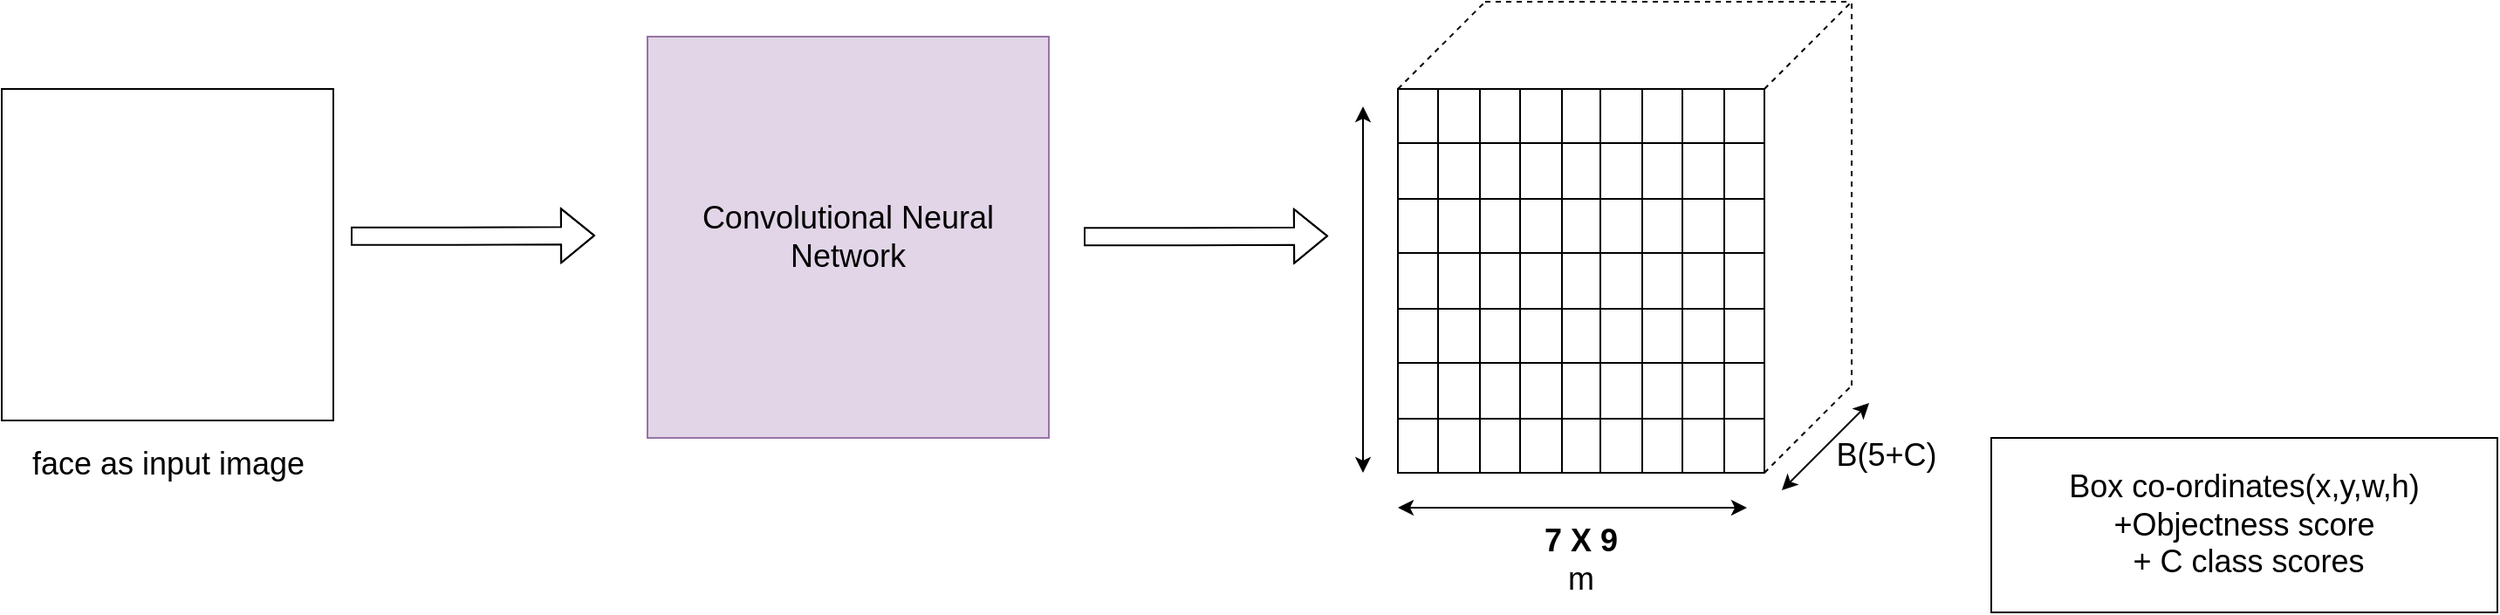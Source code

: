 <mxfile version="20.5.3" type="github">
  <diagram id="HXi_V4lzNJAsQVqTlTgc" name="Page-1">
    <mxGraphModel dx="2830" dy="957" grid="1" gridSize="10" guides="1" tooltips="1" connect="1" arrows="1" fold="1" page="1" pageScale="1" pageWidth="1100" pageHeight="850" math="0" shadow="0">
      <root>
        <mxCell id="0" />
        <mxCell id="1" parent="0" />
        <mxCell id="dxBMr5hOVsrZBSF7ixPA-187" value="" style="shape=flexArrow;endArrow=classic;html=1;rounded=0;" parent="1" edge="1">
          <mxGeometry width="50" height="50" relative="1" as="geometry">
            <mxPoint x="-550" y="364.38" as="sourcePoint" />
            <mxPoint x="-410" y="364" as="targetPoint" />
            <Array as="points">
              <mxPoint x="-490" y="364.38" />
            </Array>
          </mxGeometry>
        </mxCell>
        <mxCell id="dxBMr5hOVsrZBSF7ixPA-188" value="&lt;font style=&quot;font-size: 18px;&quot;&gt;Convolutional Neural Network&lt;/font&gt;" style="whiteSpace=wrap;html=1;aspect=fixed;fillColor=#e1d5e7;strokeColor=#9673a6;" parent="1" vertex="1">
          <mxGeometry x="-380" y="250" width="230" height="230" as="geometry" />
        </mxCell>
        <mxCell id="dxBMr5hOVsrZBSF7ixPA-189" value="" style="shape=table;startSize=0;container=1;collapsible=0;childLayout=tableLayout;fontSize=18;" parent="1" vertex="1">
          <mxGeometry x="50" y="280" width="210" height="220" as="geometry" />
        </mxCell>
        <mxCell id="dxBMr5hOVsrZBSF7ixPA-190" value="" style="shape=tableRow;horizontal=0;startSize=0;swimlaneHead=0;swimlaneBody=0;top=0;left=0;bottom=0;right=0;collapsible=0;dropTarget=0;fillColor=none;points=[[0,0.5],[1,0.5]];portConstraint=eastwest;fontSize=18;" parent="dxBMr5hOVsrZBSF7ixPA-189" vertex="1">
          <mxGeometry width="210" height="31" as="geometry" />
        </mxCell>
        <mxCell id="dxBMr5hOVsrZBSF7ixPA-191" value="" style="shape=partialRectangle;html=1;whiteSpace=wrap;connectable=0;overflow=hidden;fillColor=none;top=0;left=0;bottom=0;right=0;pointerEvents=1;fontSize=18;" parent="dxBMr5hOVsrZBSF7ixPA-190" vertex="1">
          <mxGeometry width="23" height="31" as="geometry">
            <mxRectangle width="23" height="31" as="alternateBounds" />
          </mxGeometry>
        </mxCell>
        <mxCell id="dxBMr5hOVsrZBSF7ixPA-192" value="" style="shape=partialRectangle;html=1;whiteSpace=wrap;connectable=0;overflow=hidden;fillColor=none;top=0;left=0;bottom=0;right=0;pointerEvents=1;fontSize=18;" parent="dxBMr5hOVsrZBSF7ixPA-190" vertex="1">
          <mxGeometry x="23" width="24" height="31" as="geometry">
            <mxRectangle width="24" height="31" as="alternateBounds" />
          </mxGeometry>
        </mxCell>
        <mxCell id="dxBMr5hOVsrZBSF7ixPA-193" value="" style="shape=partialRectangle;html=1;whiteSpace=wrap;connectable=0;overflow=hidden;fillColor=none;top=0;left=0;bottom=0;right=0;pointerEvents=1;fontSize=18;" parent="dxBMr5hOVsrZBSF7ixPA-190" vertex="1">
          <mxGeometry x="47" width="23" height="31" as="geometry">
            <mxRectangle width="23" height="31" as="alternateBounds" />
          </mxGeometry>
        </mxCell>
        <mxCell id="dxBMr5hOVsrZBSF7ixPA-194" value="" style="shape=partialRectangle;html=1;whiteSpace=wrap;connectable=0;overflow=hidden;fillColor=none;top=0;left=0;bottom=0;right=0;pointerEvents=1;fontSize=18;" parent="dxBMr5hOVsrZBSF7ixPA-190" vertex="1">
          <mxGeometry x="70" width="24" height="31" as="geometry">
            <mxRectangle width="24" height="31" as="alternateBounds" />
          </mxGeometry>
        </mxCell>
        <mxCell id="dxBMr5hOVsrZBSF7ixPA-195" value="" style="shape=partialRectangle;html=1;whiteSpace=wrap;connectable=0;overflow=hidden;fillColor=none;top=0;left=0;bottom=0;right=0;pointerEvents=1;fontSize=18;" parent="dxBMr5hOVsrZBSF7ixPA-190" vertex="1">
          <mxGeometry x="94" width="22" height="31" as="geometry">
            <mxRectangle width="22" height="31" as="alternateBounds" />
          </mxGeometry>
        </mxCell>
        <mxCell id="dxBMr5hOVsrZBSF7ixPA-196" value="" style="shape=partialRectangle;html=1;whiteSpace=wrap;connectable=0;overflow=hidden;fillColor=none;top=0;left=0;bottom=0;right=0;pointerEvents=1;fontSize=18;" parent="dxBMr5hOVsrZBSF7ixPA-190" vertex="1">
          <mxGeometry x="116" width="24" height="31" as="geometry">
            <mxRectangle width="24" height="31" as="alternateBounds" />
          </mxGeometry>
        </mxCell>
        <mxCell id="dxBMr5hOVsrZBSF7ixPA-197" value="" style="shape=partialRectangle;html=1;whiteSpace=wrap;connectable=0;overflow=hidden;fillColor=none;top=0;left=0;bottom=0;right=0;pointerEvents=1;fontSize=18;" parent="dxBMr5hOVsrZBSF7ixPA-190" vertex="1">
          <mxGeometry x="140" width="23" height="31" as="geometry">
            <mxRectangle width="23" height="31" as="alternateBounds" />
          </mxGeometry>
        </mxCell>
        <mxCell id="dxBMr5hOVsrZBSF7ixPA-198" value="" style="shape=partialRectangle;html=1;whiteSpace=wrap;connectable=0;overflow=hidden;fillColor=none;top=0;left=0;bottom=0;right=0;pointerEvents=1;fontSize=18;" parent="dxBMr5hOVsrZBSF7ixPA-190" vertex="1">
          <mxGeometry x="163" width="24" height="31" as="geometry">
            <mxRectangle width="24" height="31" as="alternateBounds" />
          </mxGeometry>
        </mxCell>
        <mxCell id="dxBMr5hOVsrZBSF7ixPA-199" value="" style="shape=partialRectangle;html=1;whiteSpace=wrap;connectable=0;overflow=hidden;fillColor=none;top=0;left=0;bottom=0;right=0;pointerEvents=1;fontSize=18;" parent="dxBMr5hOVsrZBSF7ixPA-190" vertex="1">
          <mxGeometry x="187" width="23" height="31" as="geometry">
            <mxRectangle width="23" height="31" as="alternateBounds" />
          </mxGeometry>
        </mxCell>
        <mxCell id="dxBMr5hOVsrZBSF7ixPA-200" value="" style="shape=tableRow;horizontal=0;startSize=0;swimlaneHead=0;swimlaneBody=0;top=0;left=0;bottom=0;right=0;collapsible=0;dropTarget=0;fillColor=none;points=[[0,0.5],[1,0.5]];portConstraint=eastwest;fontSize=18;" parent="dxBMr5hOVsrZBSF7ixPA-189" vertex="1">
          <mxGeometry y="31" width="210" height="32" as="geometry" />
        </mxCell>
        <mxCell id="dxBMr5hOVsrZBSF7ixPA-201" value="" style="shape=partialRectangle;html=1;whiteSpace=wrap;connectable=0;overflow=hidden;fillColor=none;top=0;left=0;bottom=0;right=0;pointerEvents=1;fontSize=18;" parent="dxBMr5hOVsrZBSF7ixPA-200" vertex="1">
          <mxGeometry width="23" height="32" as="geometry">
            <mxRectangle width="23" height="32" as="alternateBounds" />
          </mxGeometry>
        </mxCell>
        <mxCell id="dxBMr5hOVsrZBSF7ixPA-202" value="" style="shape=partialRectangle;html=1;whiteSpace=wrap;connectable=0;overflow=hidden;fillColor=none;top=0;left=0;bottom=0;right=0;pointerEvents=1;fontSize=18;" parent="dxBMr5hOVsrZBSF7ixPA-200" vertex="1">
          <mxGeometry x="23" width="24" height="32" as="geometry">
            <mxRectangle width="24" height="32" as="alternateBounds" />
          </mxGeometry>
        </mxCell>
        <mxCell id="dxBMr5hOVsrZBSF7ixPA-203" value="" style="shape=partialRectangle;html=1;whiteSpace=wrap;connectable=0;overflow=hidden;fillColor=none;top=0;left=0;bottom=0;right=0;pointerEvents=1;fontSize=18;" parent="dxBMr5hOVsrZBSF7ixPA-200" vertex="1">
          <mxGeometry x="47" width="23" height="32" as="geometry">
            <mxRectangle width="23" height="32" as="alternateBounds" />
          </mxGeometry>
        </mxCell>
        <mxCell id="dxBMr5hOVsrZBSF7ixPA-204" value="" style="shape=partialRectangle;html=1;whiteSpace=wrap;connectable=0;overflow=hidden;fillColor=none;top=0;left=0;bottom=0;right=0;pointerEvents=1;fontSize=18;" parent="dxBMr5hOVsrZBSF7ixPA-200" vertex="1">
          <mxGeometry x="70" width="24" height="32" as="geometry">
            <mxRectangle width="24" height="32" as="alternateBounds" />
          </mxGeometry>
        </mxCell>
        <mxCell id="dxBMr5hOVsrZBSF7ixPA-205" value="" style="shape=partialRectangle;html=1;whiteSpace=wrap;connectable=0;overflow=hidden;fillColor=none;top=0;left=0;bottom=0;right=0;pointerEvents=1;fontSize=18;" parent="dxBMr5hOVsrZBSF7ixPA-200" vertex="1">
          <mxGeometry x="94" width="22" height="32" as="geometry">
            <mxRectangle width="22" height="32" as="alternateBounds" />
          </mxGeometry>
        </mxCell>
        <mxCell id="dxBMr5hOVsrZBSF7ixPA-206" value="" style="shape=partialRectangle;html=1;whiteSpace=wrap;connectable=0;overflow=hidden;fillColor=none;top=0;left=0;bottom=0;right=0;pointerEvents=1;fontSize=18;" parent="dxBMr5hOVsrZBSF7ixPA-200" vertex="1">
          <mxGeometry x="116" width="24" height="32" as="geometry">
            <mxRectangle width="24" height="32" as="alternateBounds" />
          </mxGeometry>
        </mxCell>
        <mxCell id="dxBMr5hOVsrZBSF7ixPA-207" value="" style="shape=partialRectangle;html=1;whiteSpace=wrap;connectable=0;overflow=hidden;fillColor=none;top=0;left=0;bottom=0;right=0;pointerEvents=1;fontSize=18;" parent="dxBMr5hOVsrZBSF7ixPA-200" vertex="1">
          <mxGeometry x="140" width="23" height="32" as="geometry">
            <mxRectangle width="23" height="32" as="alternateBounds" />
          </mxGeometry>
        </mxCell>
        <mxCell id="dxBMr5hOVsrZBSF7ixPA-208" value="" style="shape=partialRectangle;html=1;whiteSpace=wrap;connectable=0;overflow=hidden;fillColor=none;top=0;left=0;bottom=0;right=0;pointerEvents=1;fontSize=18;" parent="dxBMr5hOVsrZBSF7ixPA-200" vertex="1">
          <mxGeometry x="163" width="24" height="32" as="geometry">
            <mxRectangle width="24" height="32" as="alternateBounds" />
          </mxGeometry>
        </mxCell>
        <mxCell id="dxBMr5hOVsrZBSF7ixPA-209" value="" style="shape=partialRectangle;html=1;whiteSpace=wrap;connectable=0;overflow=hidden;fillColor=none;top=0;left=0;bottom=0;right=0;pointerEvents=1;fontSize=18;" parent="dxBMr5hOVsrZBSF7ixPA-200" vertex="1">
          <mxGeometry x="187" width="23" height="32" as="geometry">
            <mxRectangle width="23" height="32" as="alternateBounds" />
          </mxGeometry>
        </mxCell>
        <mxCell id="dxBMr5hOVsrZBSF7ixPA-210" value="" style="shape=tableRow;horizontal=0;startSize=0;swimlaneHead=0;swimlaneBody=0;top=0;left=0;bottom=0;right=0;collapsible=0;dropTarget=0;fillColor=none;points=[[0,0.5],[1,0.5]];portConstraint=eastwest;fontSize=18;" parent="dxBMr5hOVsrZBSF7ixPA-189" vertex="1">
          <mxGeometry y="63" width="210" height="31" as="geometry" />
        </mxCell>
        <mxCell id="dxBMr5hOVsrZBSF7ixPA-211" value="" style="shape=partialRectangle;html=1;whiteSpace=wrap;connectable=0;overflow=hidden;fillColor=none;top=0;left=0;bottom=0;right=0;pointerEvents=1;fontSize=18;" parent="dxBMr5hOVsrZBSF7ixPA-210" vertex="1">
          <mxGeometry width="23" height="31" as="geometry">
            <mxRectangle width="23" height="31" as="alternateBounds" />
          </mxGeometry>
        </mxCell>
        <mxCell id="dxBMr5hOVsrZBSF7ixPA-212" value="" style="shape=partialRectangle;html=1;whiteSpace=wrap;connectable=0;overflow=hidden;fillColor=none;top=0;left=0;bottom=0;right=0;pointerEvents=1;fontSize=18;" parent="dxBMr5hOVsrZBSF7ixPA-210" vertex="1">
          <mxGeometry x="23" width="24" height="31" as="geometry">
            <mxRectangle width="24" height="31" as="alternateBounds" />
          </mxGeometry>
        </mxCell>
        <mxCell id="dxBMr5hOVsrZBSF7ixPA-213" value="" style="shape=partialRectangle;html=1;whiteSpace=wrap;connectable=0;overflow=hidden;fillColor=none;top=0;left=0;bottom=0;right=0;pointerEvents=1;fontSize=18;" parent="dxBMr5hOVsrZBSF7ixPA-210" vertex="1">
          <mxGeometry x="47" width="23" height="31" as="geometry">
            <mxRectangle width="23" height="31" as="alternateBounds" />
          </mxGeometry>
        </mxCell>
        <mxCell id="dxBMr5hOVsrZBSF7ixPA-214" value="" style="shape=partialRectangle;html=1;whiteSpace=wrap;connectable=0;overflow=hidden;fillColor=none;top=0;left=0;bottom=0;right=0;pointerEvents=1;fontSize=18;" parent="dxBMr5hOVsrZBSF7ixPA-210" vertex="1">
          <mxGeometry x="70" width="24" height="31" as="geometry">
            <mxRectangle width="24" height="31" as="alternateBounds" />
          </mxGeometry>
        </mxCell>
        <mxCell id="dxBMr5hOVsrZBSF7ixPA-215" value="" style="shape=partialRectangle;html=1;whiteSpace=wrap;connectable=0;overflow=hidden;fillColor=none;top=0;left=0;bottom=0;right=0;pointerEvents=1;fontSize=18;" parent="dxBMr5hOVsrZBSF7ixPA-210" vertex="1">
          <mxGeometry x="94" width="22" height="31" as="geometry">
            <mxRectangle width="22" height="31" as="alternateBounds" />
          </mxGeometry>
        </mxCell>
        <mxCell id="dxBMr5hOVsrZBSF7ixPA-216" value="" style="shape=partialRectangle;html=1;whiteSpace=wrap;connectable=0;overflow=hidden;fillColor=none;top=0;left=0;bottom=0;right=0;pointerEvents=1;fontSize=18;" parent="dxBMr5hOVsrZBSF7ixPA-210" vertex="1">
          <mxGeometry x="116" width="24" height="31" as="geometry">
            <mxRectangle width="24" height="31" as="alternateBounds" />
          </mxGeometry>
        </mxCell>
        <mxCell id="dxBMr5hOVsrZBSF7ixPA-217" value="" style="shape=partialRectangle;html=1;whiteSpace=wrap;connectable=0;overflow=hidden;fillColor=none;top=0;left=0;bottom=0;right=0;pointerEvents=1;fontSize=18;" parent="dxBMr5hOVsrZBSF7ixPA-210" vertex="1">
          <mxGeometry x="140" width="23" height="31" as="geometry">
            <mxRectangle width="23" height="31" as="alternateBounds" />
          </mxGeometry>
        </mxCell>
        <mxCell id="dxBMr5hOVsrZBSF7ixPA-218" value="" style="shape=partialRectangle;html=1;whiteSpace=wrap;connectable=0;overflow=hidden;fillColor=none;top=0;left=0;bottom=0;right=0;pointerEvents=1;fontSize=18;" parent="dxBMr5hOVsrZBSF7ixPA-210" vertex="1">
          <mxGeometry x="163" width="24" height="31" as="geometry">
            <mxRectangle width="24" height="31" as="alternateBounds" />
          </mxGeometry>
        </mxCell>
        <mxCell id="dxBMr5hOVsrZBSF7ixPA-219" value="" style="shape=partialRectangle;html=1;whiteSpace=wrap;connectable=0;overflow=hidden;fillColor=none;top=0;left=0;bottom=0;right=0;pointerEvents=1;fontSize=18;" parent="dxBMr5hOVsrZBSF7ixPA-210" vertex="1">
          <mxGeometry x="187" width="23" height="31" as="geometry">
            <mxRectangle width="23" height="31" as="alternateBounds" />
          </mxGeometry>
        </mxCell>
        <mxCell id="dxBMr5hOVsrZBSF7ixPA-220" value="" style="shape=tableRow;horizontal=0;startSize=0;swimlaneHead=0;swimlaneBody=0;top=0;left=0;bottom=0;right=0;collapsible=0;dropTarget=0;fillColor=none;points=[[0,0.5],[1,0.5]];portConstraint=eastwest;fontSize=18;" parent="dxBMr5hOVsrZBSF7ixPA-189" vertex="1">
          <mxGeometry y="94" width="210" height="32" as="geometry" />
        </mxCell>
        <mxCell id="dxBMr5hOVsrZBSF7ixPA-221" value="" style="shape=partialRectangle;html=1;whiteSpace=wrap;connectable=0;overflow=hidden;fillColor=none;top=0;left=0;bottom=0;right=0;pointerEvents=1;fontSize=18;" parent="dxBMr5hOVsrZBSF7ixPA-220" vertex="1">
          <mxGeometry width="23" height="32" as="geometry">
            <mxRectangle width="23" height="32" as="alternateBounds" />
          </mxGeometry>
        </mxCell>
        <mxCell id="dxBMr5hOVsrZBSF7ixPA-222" value="" style="shape=partialRectangle;html=1;whiteSpace=wrap;connectable=0;overflow=hidden;fillColor=none;top=0;left=0;bottom=0;right=0;pointerEvents=1;fontSize=18;" parent="dxBMr5hOVsrZBSF7ixPA-220" vertex="1">
          <mxGeometry x="23" width="24" height="32" as="geometry">
            <mxRectangle width="24" height="32" as="alternateBounds" />
          </mxGeometry>
        </mxCell>
        <mxCell id="dxBMr5hOVsrZBSF7ixPA-223" value="" style="shape=partialRectangle;html=1;whiteSpace=wrap;connectable=0;overflow=hidden;fillColor=none;top=0;left=0;bottom=0;right=0;pointerEvents=1;fontSize=18;" parent="dxBMr5hOVsrZBSF7ixPA-220" vertex="1">
          <mxGeometry x="47" width="23" height="32" as="geometry">
            <mxRectangle width="23" height="32" as="alternateBounds" />
          </mxGeometry>
        </mxCell>
        <mxCell id="dxBMr5hOVsrZBSF7ixPA-224" value="" style="shape=partialRectangle;html=1;whiteSpace=wrap;connectable=0;overflow=hidden;fillColor=none;top=0;left=0;bottom=0;right=0;pointerEvents=1;fontSize=18;" parent="dxBMr5hOVsrZBSF7ixPA-220" vertex="1">
          <mxGeometry x="70" width="24" height="32" as="geometry">
            <mxRectangle width="24" height="32" as="alternateBounds" />
          </mxGeometry>
        </mxCell>
        <mxCell id="dxBMr5hOVsrZBSF7ixPA-225" value="" style="shape=partialRectangle;html=1;whiteSpace=wrap;connectable=0;overflow=hidden;fillColor=none;top=0;left=0;bottom=0;right=0;pointerEvents=1;fontSize=18;" parent="dxBMr5hOVsrZBSF7ixPA-220" vertex="1">
          <mxGeometry x="94" width="22" height="32" as="geometry">
            <mxRectangle width="22" height="32" as="alternateBounds" />
          </mxGeometry>
        </mxCell>
        <mxCell id="dxBMr5hOVsrZBSF7ixPA-226" value="" style="shape=partialRectangle;html=1;whiteSpace=wrap;connectable=0;overflow=hidden;fillColor=none;top=0;left=0;bottom=0;right=0;pointerEvents=1;fontSize=18;" parent="dxBMr5hOVsrZBSF7ixPA-220" vertex="1">
          <mxGeometry x="116" width="24" height="32" as="geometry">
            <mxRectangle width="24" height="32" as="alternateBounds" />
          </mxGeometry>
        </mxCell>
        <mxCell id="dxBMr5hOVsrZBSF7ixPA-227" value="" style="shape=partialRectangle;html=1;whiteSpace=wrap;connectable=0;overflow=hidden;fillColor=none;top=0;left=0;bottom=0;right=0;pointerEvents=1;fontSize=18;" parent="dxBMr5hOVsrZBSF7ixPA-220" vertex="1">
          <mxGeometry x="140" width="23" height="32" as="geometry">
            <mxRectangle width="23" height="32" as="alternateBounds" />
          </mxGeometry>
        </mxCell>
        <mxCell id="dxBMr5hOVsrZBSF7ixPA-228" value="" style="shape=partialRectangle;html=1;whiteSpace=wrap;connectable=0;overflow=hidden;fillColor=none;top=0;left=0;bottom=0;right=0;pointerEvents=1;fontSize=18;" parent="dxBMr5hOVsrZBSF7ixPA-220" vertex="1">
          <mxGeometry x="163" width="24" height="32" as="geometry">
            <mxRectangle width="24" height="32" as="alternateBounds" />
          </mxGeometry>
        </mxCell>
        <mxCell id="dxBMr5hOVsrZBSF7ixPA-229" value="" style="shape=partialRectangle;html=1;whiteSpace=wrap;connectable=0;overflow=hidden;fillColor=none;top=0;left=0;bottom=0;right=0;pointerEvents=1;fontSize=18;" parent="dxBMr5hOVsrZBSF7ixPA-220" vertex="1">
          <mxGeometry x="187" width="23" height="32" as="geometry">
            <mxRectangle width="23" height="32" as="alternateBounds" />
          </mxGeometry>
        </mxCell>
        <mxCell id="dxBMr5hOVsrZBSF7ixPA-230" value="" style="shape=tableRow;horizontal=0;startSize=0;swimlaneHead=0;swimlaneBody=0;top=0;left=0;bottom=0;right=0;collapsible=0;dropTarget=0;fillColor=none;points=[[0,0.5],[1,0.5]];portConstraint=eastwest;fontSize=18;" parent="dxBMr5hOVsrZBSF7ixPA-189" vertex="1">
          <mxGeometry y="126" width="210" height="31" as="geometry" />
        </mxCell>
        <mxCell id="dxBMr5hOVsrZBSF7ixPA-231" value="" style="shape=partialRectangle;html=1;whiteSpace=wrap;connectable=0;overflow=hidden;fillColor=none;top=0;left=0;bottom=0;right=0;pointerEvents=1;fontSize=18;" parent="dxBMr5hOVsrZBSF7ixPA-230" vertex="1">
          <mxGeometry width="23" height="31" as="geometry">
            <mxRectangle width="23" height="31" as="alternateBounds" />
          </mxGeometry>
        </mxCell>
        <mxCell id="dxBMr5hOVsrZBSF7ixPA-232" value="" style="shape=partialRectangle;html=1;whiteSpace=wrap;connectable=0;overflow=hidden;fillColor=none;top=0;left=0;bottom=0;right=0;pointerEvents=1;fontSize=18;" parent="dxBMr5hOVsrZBSF7ixPA-230" vertex="1">
          <mxGeometry x="23" width="24" height="31" as="geometry">
            <mxRectangle width="24" height="31" as="alternateBounds" />
          </mxGeometry>
        </mxCell>
        <mxCell id="dxBMr5hOVsrZBSF7ixPA-233" value="" style="shape=partialRectangle;html=1;whiteSpace=wrap;connectable=0;overflow=hidden;fillColor=none;top=0;left=0;bottom=0;right=0;pointerEvents=1;fontSize=18;" parent="dxBMr5hOVsrZBSF7ixPA-230" vertex="1">
          <mxGeometry x="47" width="23" height="31" as="geometry">
            <mxRectangle width="23" height="31" as="alternateBounds" />
          </mxGeometry>
        </mxCell>
        <mxCell id="dxBMr5hOVsrZBSF7ixPA-234" value="" style="shape=partialRectangle;html=1;whiteSpace=wrap;connectable=0;overflow=hidden;fillColor=none;top=0;left=0;bottom=0;right=0;pointerEvents=1;fontSize=18;" parent="dxBMr5hOVsrZBSF7ixPA-230" vertex="1">
          <mxGeometry x="70" width="24" height="31" as="geometry">
            <mxRectangle width="24" height="31" as="alternateBounds" />
          </mxGeometry>
        </mxCell>
        <mxCell id="dxBMr5hOVsrZBSF7ixPA-235" value="" style="shape=partialRectangle;html=1;whiteSpace=wrap;connectable=0;overflow=hidden;fillColor=none;top=0;left=0;bottom=0;right=0;pointerEvents=1;fontSize=18;" parent="dxBMr5hOVsrZBSF7ixPA-230" vertex="1">
          <mxGeometry x="94" width="22" height="31" as="geometry">
            <mxRectangle width="22" height="31" as="alternateBounds" />
          </mxGeometry>
        </mxCell>
        <mxCell id="dxBMr5hOVsrZBSF7ixPA-236" value="" style="shape=partialRectangle;html=1;whiteSpace=wrap;connectable=0;overflow=hidden;fillColor=none;top=0;left=0;bottom=0;right=0;pointerEvents=1;fontSize=18;" parent="dxBMr5hOVsrZBSF7ixPA-230" vertex="1">
          <mxGeometry x="116" width="24" height="31" as="geometry">
            <mxRectangle width="24" height="31" as="alternateBounds" />
          </mxGeometry>
        </mxCell>
        <mxCell id="dxBMr5hOVsrZBSF7ixPA-237" value="" style="shape=partialRectangle;html=1;whiteSpace=wrap;connectable=0;overflow=hidden;fillColor=none;top=0;left=0;bottom=0;right=0;pointerEvents=1;fontSize=18;" parent="dxBMr5hOVsrZBSF7ixPA-230" vertex="1">
          <mxGeometry x="140" width="23" height="31" as="geometry">
            <mxRectangle width="23" height="31" as="alternateBounds" />
          </mxGeometry>
        </mxCell>
        <mxCell id="dxBMr5hOVsrZBSF7ixPA-238" value="" style="shape=partialRectangle;html=1;whiteSpace=wrap;connectable=0;overflow=hidden;fillColor=none;top=0;left=0;bottom=0;right=0;pointerEvents=1;fontSize=18;" parent="dxBMr5hOVsrZBSF7ixPA-230" vertex="1">
          <mxGeometry x="163" width="24" height="31" as="geometry">
            <mxRectangle width="24" height="31" as="alternateBounds" />
          </mxGeometry>
        </mxCell>
        <mxCell id="dxBMr5hOVsrZBSF7ixPA-239" value="" style="shape=partialRectangle;html=1;whiteSpace=wrap;connectable=0;overflow=hidden;fillColor=none;top=0;left=0;bottom=0;right=0;pointerEvents=1;fontSize=18;" parent="dxBMr5hOVsrZBSF7ixPA-230" vertex="1">
          <mxGeometry x="187" width="23" height="31" as="geometry">
            <mxRectangle width="23" height="31" as="alternateBounds" />
          </mxGeometry>
        </mxCell>
        <mxCell id="dxBMr5hOVsrZBSF7ixPA-240" value="" style="shape=tableRow;horizontal=0;startSize=0;swimlaneHead=0;swimlaneBody=0;top=0;left=0;bottom=0;right=0;collapsible=0;dropTarget=0;fillColor=none;points=[[0,0.5],[1,0.5]];portConstraint=eastwest;fontSize=18;" parent="dxBMr5hOVsrZBSF7ixPA-189" vertex="1">
          <mxGeometry y="157" width="210" height="32" as="geometry" />
        </mxCell>
        <mxCell id="dxBMr5hOVsrZBSF7ixPA-241" value="" style="shape=partialRectangle;html=1;whiteSpace=wrap;connectable=0;overflow=hidden;fillColor=none;top=0;left=0;bottom=0;right=0;pointerEvents=1;fontSize=18;" parent="dxBMr5hOVsrZBSF7ixPA-240" vertex="1">
          <mxGeometry width="23" height="32" as="geometry">
            <mxRectangle width="23" height="32" as="alternateBounds" />
          </mxGeometry>
        </mxCell>
        <mxCell id="dxBMr5hOVsrZBSF7ixPA-242" value="" style="shape=partialRectangle;html=1;whiteSpace=wrap;connectable=0;overflow=hidden;fillColor=none;top=0;left=0;bottom=0;right=0;pointerEvents=1;fontSize=18;" parent="dxBMr5hOVsrZBSF7ixPA-240" vertex="1">
          <mxGeometry x="23" width="24" height="32" as="geometry">
            <mxRectangle width="24" height="32" as="alternateBounds" />
          </mxGeometry>
        </mxCell>
        <mxCell id="dxBMr5hOVsrZBSF7ixPA-243" value="" style="shape=partialRectangle;html=1;whiteSpace=wrap;connectable=0;overflow=hidden;fillColor=none;top=0;left=0;bottom=0;right=0;pointerEvents=1;fontSize=18;" parent="dxBMr5hOVsrZBSF7ixPA-240" vertex="1">
          <mxGeometry x="47" width="23" height="32" as="geometry">
            <mxRectangle width="23" height="32" as="alternateBounds" />
          </mxGeometry>
        </mxCell>
        <mxCell id="dxBMr5hOVsrZBSF7ixPA-244" value="" style="shape=partialRectangle;html=1;whiteSpace=wrap;connectable=0;overflow=hidden;fillColor=none;top=0;left=0;bottom=0;right=0;pointerEvents=1;fontSize=18;" parent="dxBMr5hOVsrZBSF7ixPA-240" vertex="1">
          <mxGeometry x="70" width="24" height="32" as="geometry">
            <mxRectangle width="24" height="32" as="alternateBounds" />
          </mxGeometry>
        </mxCell>
        <mxCell id="dxBMr5hOVsrZBSF7ixPA-245" value="" style="shape=partialRectangle;html=1;whiteSpace=wrap;connectable=0;overflow=hidden;fillColor=none;top=0;left=0;bottom=0;right=0;pointerEvents=1;fontSize=18;" parent="dxBMr5hOVsrZBSF7ixPA-240" vertex="1">
          <mxGeometry x="94" width="22" height="32" as="geometry">
            <mxRectangle width="22" height="32" as="alternateBounds" />
          </mxGeometry>
        </mxCell>
        <mxCell id="dxBMr5hOVsrZBSF7ixPA-246" value="" style="shape=partialRectangle;html=1;whiteSpace=wrap;connectable=0;overflow=hidden;fillColor=none;top=0;left=0;bottom=0;right=0;pointerEvents=1;fontSize=18;" parent="dxBMr5hOVsrZBSF7ixPA-240" vertex="1">
          <mxGeometry x="116" width="24" height="32" as="geometry">
            <mxRectangle width="24" height="32" as="alternateBounds" />
          </mxGeometry>
        </mxCell>
        <mxCell id="dxBMr5hOVsrZBSF7ixPA-247" value="" style="shape=partialRectangle;html=1;whiteSpace=wrap;connectable=0;overflow=hidden;fillColor=none;top=0;left=0;bottom=0;right=0;pointerEvents=1;fontSize=18;" parent="dxBMr5hOVsrZBSF7ixPA-240" vertex="1">
          <mxGeometry x="140" width="23" height="32" as="geometry">
            <mxRectangle width="23" height="32" as="alternateBounds" />
          </mxGeometry>
        </mxCell>
        <mxCell id="dxBMr5hOVsrZBSF7ixPA-248" value="" style="shape=partialRectangle;html=1;whiteSpace=wrap;connectable=0;overflow=hidden;fillColor=none;top=0;left=0;bottom=0;right=0;pointerEvents=1;fontSize=18;" parent="dxBMr5hOVsrZBSF7ixPA-240" vertex="1">
          <mxGeometry x="163" width="24" height="32" as="geometry">
            <mxRectangle width="24" height="32" as="alternateBounds" />
          </mxGeometry>
        </mxCell>
        <mxCell id="dxBMr5hOVsrZBSF7ixPA-249" value="" style="shape=partialRectangle;html=1;whiteSpace=wrap;connectable=0;overflow=hidden;fillColor=none;top=0;left=0;bottom=0;right=0;pointerEvents=1;fontSize=18;" parent="dxBMr5hOVsrZBSF7ixPA-240" vertex="1">
          <mxGeometry x="187" width="23" height="32" as="geometry">
            <mxRectangle width="23" height="32" as="alternateBounds" />
          </mxGeometry>
        </mxCell>
        <mxCell id="dxBMr5hOVsrZBSF7ixPA-250" value="" style="shape=tableRow;horizontal=0;startSize=0;swimlaneHead=0;swimlaneBody=0;top=0;left=0;bottom=0;right=0;collapsible=0;dropTarget=0;fillColor=none;points=[[0,0.5],[1,0.5]];portConstraint=eastwest;fontSize=18;" parent="dxBMr5hOVsrZBSF7ixPA-189" vertex="1">
          <mxGeometry y="189" width="210" height="31" as="geometry" />
        </mxCell>
        <mxCell id="dxBMr5hOVsrZBSF7ixPA-251" value="" style="shape=partialRectangle;html=1;whiteSpace=wrap;connectable=0;overflow=hidden;fillColor=none;top=0;left=0;bottom=0;right=0;pointerEvents=1;fontSize=18;" parent="dxBMr5hOVsrZBSF7ixPA-250" vertex="1">
          <mxGeometry width="23" height="31" as="geometry">
            <mxRectangle width="23" height="31" as="alternateBounds" />
          </mxGeometry>
        </mxCell>
        <mxCell id="dxBMr5hOVsrZBSF7ixPA-252" value="" style="shape=partialRectangle;html=1;whiteSpace=wrap;connectable=0;overflow=hidden;fillColor=none;top=0;left=0;bottom=0;right=0;pointerEvents=1;fontSize=18;" parent="dxBMr5hOVsrZBSF7ixPA-250" vertex="1">
          <mxGeometry x="23" width="24" height="31" as="geometry">
            <mxRectangle width="24" height="31" as="alternateBounds" />
          </mxGeometry>
        </mxCell>
        <mxCell id="dxBMr5hOVsrZBSF7ixPA-253" value="" style="shape=partialRectangle;html=1;whiteSpace=wrap;connectable=0;overflow=hidden;fillColor=none;top=0;left=0;bottom=0;right=0;pointerEvents=1;fontSize=18;" parent="dxBMr5hOVsrZBSF7ixPA-250" vertex="1">
          <mxGeometry x="47" width="23" height="31" as="geometry">
            <mxRectangle width="23" height="31" as="alternateBounds" />
          </mxGeometry>
        </mxCell>
        <mxCell id="dxBMr5hOVsrZBSF7ixPA-254" value="" style="shape=partialRectangle;html=1;whiteSpace=wrap;connectable=0;overflow=hidden;fillColor=none;top=0;left=0;bottom=0;right=0;pointerEvents=1;fontSize=18;" parent="dxBMr5hOVsrZBSF7ixPA-250" vertex="1">
          <mxGeometry x="70" width="24" height="31" as="geometry">
            <mxRectangle width="24" height="31" as="alternateBounds" />
          </mxGeometry>
        </mxCell>
        <mxCell id="dxBMr5hOVsrZBSF7ixPA-255" value="" style="shape=partialRectangle;html=1;whiteSpace=wrap;connectable=0;overflow=hidden;fillColor=none;top=0;left=0;bottom=0;right=0;pointerEvents=1;fontSize=18;" parent="dxBMr5hOVsrZBSF7ixPA-250" vertex="1">
          <mxGeometry x="94" width="22" height="31" as="geometry">
            <mxRectangle width="22" height="31" as="alternateBounds" />
          </mxGeometry>
        </mxCell>
        <mxCell id="dxBMr5hOVsrZBSF7ixPA-256" value="" style="shape=partialRectangle;html=1;whiteSpace=wrap;connectable=0;overflow=hidden;fillColor=none;top=0;left=0;bottom=0;right=0;pointerEvents=1;fontSize=18;" parent="dxBMr5hOVsrZBSF7ixPA-250" vertex="1">
          <mxGeometry x="116" width="24" height="31" as="geometry">
            <mxRectangle width="24" height="31" as="alternateBounds" />
          </mxGeometry>
        </mxCell>
        <mxCell id="dxBMr5hOVsrZBSF7ixPA-257" value="" style="shape=partialRectangle;html=1;whiteSpace=wrap;connectable=0;overflow=hidden;fillColor=none;top=0;left=0;bottom=0;right=0;pointerEvents=1;fontSize=18;" parent="dxBMr5hOVsrZBSF7ixPA-250" vertex="1">
          <mxGeometry x="140" width="23" height="31" as="geometry">
            <mxRectangle width="23" height="31" as="alternateBounds" />
          </mxGeometry>
        </mxCell>
        <mxCell id="dxBMr5hOVsrZBSF7ixPA-258" value="" style="shape=partialRectangle;html=1;whiteSpace=wrap;connectable=0;overflow=hidden;fillColor=none;top=0;left=0;bottom=0;right=0;pointerEvents=1;fontSize=18;" parent="dxBMr5hOVsrZBSF7ixPA-250" vertex="1">
          <mxGeometry x="163" width="24" height="31" as="geometry">
            <mxRectangle width="24" height="31" as="alternateBounds" />
          </mxGeometry>
        </mxCell>
        <mxCell id="dxBMr5hOVsrZBSF7ixPA-259" value="" style="shape=partialRectangle;html=1;whiteSpace=wrap;connectable=0;overflow=hidden;fillColor=none;top=0;left=0;bottom=0;right=0;pointerEvents=1;fontSize=18;" parent="dxBMr5hOVsrZBSF7ixPA-250" vertex="1">
          <mxGeometry x="187" width="23" height="31" as="geometry">
            <mxRectangle width="23" height="31" as="alternateBounds" />
          </mxGeometry>
        </mxCell>
        <mxCell id="dxBMr5hOVsrZBSF7ixPA-260" value="" style="shape=flexArrow;endArrow=classic;html=1;rounded=0;" parent="1" edge="1">
          <mxGeometry width="50" height="50" relative="1" as="geometry">
            <mxPoint x="-130" y="364.67" as="sourcePoint" />
            <mxPoint x="10" y="364.29" as="targetPoint" />
            <Array as="points">
              <mxPoint x="-70" y="364.67" />
            </Array>
          </mxGeometry>
        </mxCell>
        <mxCell id="5Odb6qrQYNYKzk0IE7YN-2" value="" style="endArrow=none;dashed=1;html=1;rounded=0;" edge="1" parent="1">
          <mxGeometry width="50" height="50" relative="1" as="geometry">
            <mxPoint x="260" y="280" as="sourcePoint" />
            <mxPoint x="310" y="230" as="targetPoint" />
          </mxGeometry>
        </mxCell>
        <mxCell id="5Odb6qrQYNYKzk0IE7YN-3" value="" style="endArrow=none;dashed=1;html=1;rounded=0;" edge="1" parent="1">
          <mxGeometry width="50" height="50" relative="1" as="geometry">
            <mxPoint x="50" y="280" as="sourcePoint" />
            <mxPoint x="100" y="230" as="targetPoint" />
          </mxGeometry>
        </mxCell>
        <mxCell id="5Odb6qrQYNYKzk0IE7YN-4" value="" style="endArrow=none;dashed=1;html=1;rounded=0;" edge="1" parent="1">
          <mxGeometry width="50" height="50" relative="1" as="geometry">
            <mxPoint x="260" y="500" as="sourcePoint" />
            <mxPoint x="310" y="450" as="targetPoint" />
          </mxGeometry>
        </mxCell>
        <mxCell id="5Odb6qrQYNYKzk0IE7YN-5" value="" style="endArrow=none;dashed=1;html=1;rounded=0;" edge="1" parent="1">
          <mxGeometry width="50" height="50" relative="1" as="geometry">
            <mxPoint x="100" y="230" as="sourcePoint" />
            <mxPoint x="310" y="230" as="targetPoint" />
          </mxGeometry>
        </mxCell>
        <mxCell id="5Odb6qrQYNYKzk0IE7YN-6" value="" style="endArrow=none;dashed=1;html=1;rounded=0;" edge="1" parent="1">
          <mxGeometry width="50" height="50" relative="1" as="geometry">
            <mxPoint x="310" y="450" as="sourcePoint" />
            <mxPoint x="310" y="230" as="targetPoint" />
          </mxGeometry>
        </mxCell>
        <mxCell id="5Odb6qrQYNYKzk0IE7YN-8" value="" style="whiteSpace=wrap;html=1;aspect=fixed;" vertex="1" parent="1">
          <mxGeometry x="-750" y="280" width="190" height="190" as="geometry" />
        </mxCell>
        <mxCell id="5Odb6qrQYNYKzk0IE7YN-9" value="" style="shape=image;html=1;verticalAlign=top;verticalLabelPosition=bottom;labelBackgroundColor=#ffffff;imageAspect=0;aspect=fixed;image=https://cdn0.iconfinder.com/data/icons/google-material-design-3-0/48/ic_face_48px-128.png" vertex="1" parent="1">
          <mxGeometry x="-719" y="311" width="128" height="128" as="geometry" />
        </mxCell>
        <mxCell id="5Odb6qrQYNYKzk0IE7YN-10" value="&lt;font style=&quot;font-size: 18px;&quot;&gt;&lt;b&gt;7 X 9 &lt;/b&gt;m&lt;/font&gt;" style="text;html=1;strokeColor=none;fillColor=none;align=center;verticalAlign=middle;whiteSpace=wrap;rounded=0;" vertex="1" parent="1">
          <mxGeometry x="125" y="535" width="60" height="30" as="geometry" />
        </mxCell>
        <mxCell id="5Odb6qrQYNYKzk0IE7YN-12" value="" style="endArrow=classic;startArrow=classic;html=1;rounded=0;fontSize=18;" edge="1" parent="1">
          <mxGeometry width="50" height="50" relative="1" as="geometry">
            <mxPoint x="270" y="510" as="sourcePoint" />
            <mxPoint x="320" y="460" as="targetPoint" />
          </mxGeometry>
        </mxCell>
        <mxCell id="5Odb6qrQYNYKzk0IE7YN-13" value="" style="endArrow=classic;startArrow=classic;html=1;rounded=0;fontSize=18;" edge="1" parent="1">
          <mxGeometry width="50" height="50" relative="1" as="geometry">
            <mxPoint x="50" y="520" as="sourcePoint" />
            <mxPoint x="250" y="520" as="targetPoint" />
          </mxGeometry>
        </mxCell>
        <mxCell id="5Odb6qrQYNYKzk0IE7YN-14" value="" style="endArrow=classic;startArrow=classic;html=1;rounded=0;fontSize=18;" edge="1" parent="1">
          <mxGeometry width="50" height="50" relative="1" as="geometry">
            <mxPoint x="30" y="500" as="sourcePoint" />
            <mxPoint x="30" y="290" as="targetPoint" />
          </mxGeometry>
        </mxCell>
        <mxCell id="5Odb6qrQYNYKzk0IE7YN-15" value="B(5+C)" style="text;html=1;strokeColor=none;fillColor=none;align=center;verticalAlign=middle;whiteSpace=wrap;rounded=0;fontSize=18;" vertex="1" parent="1">
          <mxGeometry x="300" y="470" width="60" height="40" as="geometry" />
        </mxCell>
        <mxCell id="5Odb6qrQYNYKzk0IE7YN-18" value="&lt;div&gt;face as input image&lt;/div&gt;" style="text;html=1;strokeColor=none;fillColor=none;align=center;verticalAlign=middle;whiteSpace=wrap;rounded=0;fontSize=18;" vertex="1" parent="1">
          <mxGeometry x="-737.5" y="480" width="165" height="30" as="geometry" />
        </mxCell>
        <mxCell id="5Odb6qrQYNYKzk0IE7YN-21" value="&lt;div&gt;Box co-ordinates(x,y,w,h)&lt;/div&gt;&lt;div&gt;+Objectness score&lt;/div&gt;&lt;div&gt;&amp;nbsp;+ C class scores&lt;/div&gt;" style="rounded=0;whiteSpace=wrap;html=1;fontSize=18;fillColor=none;" vertex="1" parent="1">
          <mxGeometry x="390" y="480" width="290" height="100" as="geometry" />
        </mxCell>
      </root>
    </mxGraphModel>
  </diagram>
</mxfile>
